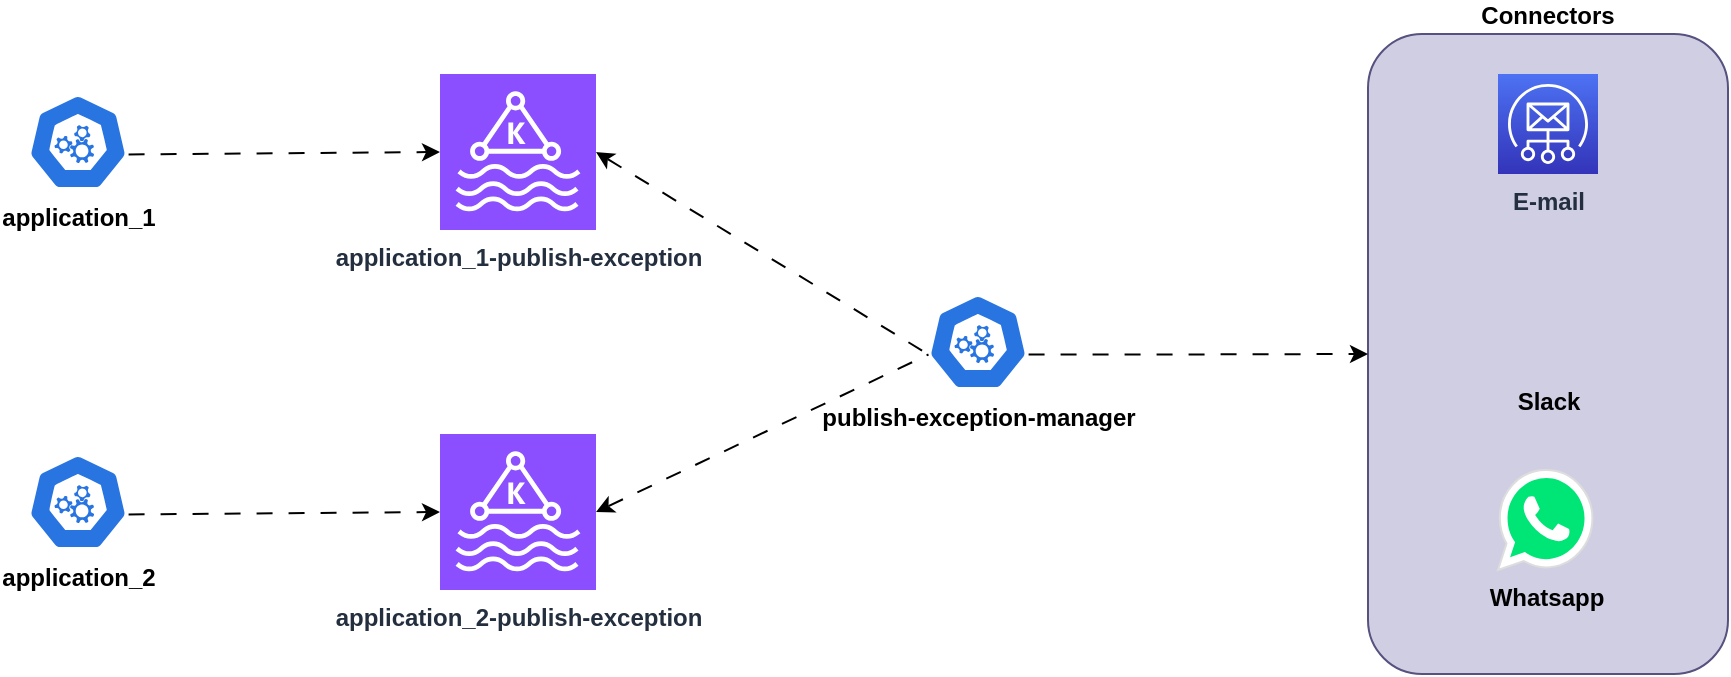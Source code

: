 <mxfile version="24.3.1" type="github" pages="2">
  <diagram name="Macro" id="V7DzdgLzhIBd9XV0cjSh">
    <mxGraphModel dx="1591" dy="797" grid="1" gridSize="10" guides="1" tooltips="1" connect="1" arrows="1" fold="1" page="1" pageScale="1" pageWidth="827" pageHeight="1169" math="0" shadow="0">
      <root>
        <mxCell id="0" />
        <mxCell id="1" parent="0" />
        <mxCell id="6OH7W8XfdVQtPzr5UYNn-14" value="Connectors" style="rounded=1;whiteSpace=wrap;html=1;labelPosition=center;verticalLabelPosition=top;align=center;verticalAlign=bottom;fontStyle=1;fillColor=#d0cee2;strokeColor=#56517e;" vertex="1" parent="1">
          <mxGeometry x="800" y="50" width="180" height="320" as="geometry" />
        </mxCell>
        <mxCell id="6OH7W8XfdVQtPzr5UYNn-1" value="application_1" style="aspect=fixed;sketch=0;html=1;dashed=0;whitespace=wrap;fillColor=#2875E2;strokeColor=#ffffff;points=[[0.005,0.63,0],[0.1,0.2,0],[0.9,0.2,0],[0.5,0,0],[0.995,0.63,0],[0.72,0.99,0],[0.5,1,0],[0.28,0.99,0]];shape=mxgraph.kubernetes.icon2;prIcon=api;labelPosition=center;verticalLabelPosition=bottom;align=center;verticalAlign=top;fontStyle=1" vertex="1" parent="1">
          <mxGeometry x="130" y="80" width="50" height="48" as="geometry" />
        </mxCell>
        <mxCell id="6OH7W8XfdVQtPzr5UYNn-4" style="rounded=0;orthogonalLoop=1;jettySize=auto;html=1;exitX=1;exitY=0.5;exitDx=0;exitDy=0;exitPerimeter=0;entryX=0.005;entryY=0.63;entryDx=0;entryDy=0;entryPerimeter=0;startArrow=classic;startFill=1;endArrow=none;endFill=0;flowAnimation=1;" edge="1" parent="1" source="6OH7W8XfdVQtPzr5UYNn-2" target="6OH7W8XfdVQtPzr5UYNn-5">
          <mxGeometry relative="1" as="geometry">
            <mxPoint x="570" y="190" as="targetPoint" />
          </mxGeometry>
        </mxCell>
        <mxCell id="6OH7W8XfdVQtPzr5UYNn-2" value="application_1-publish-exception" style="sketch=0;points=[[0,0,0],[0.25,0,0],[0.5,0,0],[0.75,0,0],[1,0,0],[0,1,0],[0.25,1,0],[0.5,1,0],[0.75,1,0],[1,1,0],[0,0.25,0],[0,0.5,0],[0,0.75,0],[1,0.25,0],[1,0.5,0],[1,0.75,0]];outlineConnect=0;fontColor=#232F3E;fillColor=#8C4FFF;strokeColor=#ffffff;dashed=0;verticalLabelPosition=bottom;verticalAlign=top;align=center;html=1;fontSize=12;fontStyle=1;aspect=fixed;shape=mxgraph.aws4.resourceIcon;resIcon=mxgraph.aws4.managed_streaming_for_kafka;" vertex="1" parent="1">
          <mxGeometry x="336" y="70" width="78" height="78" as="geometry" />
        </mxCell>
        <mxCell id="6OH7W8XfdVQtPzr5UYNn-3" style="rounded=0;orthogonalLoop=1;jettySize=auto;html=1;exitX=0.995;exitY=0.63;exitDx=0;exitDy=0;exitPerimeter=0;entryX=0;entryY=0.5;entryDx=0;entryDy=0;entryPerimeter=0;flowAnimation=1;" edge="1" parent="1" source="6OH7W8XfdVQtPzr5UYNn-1" target="6OH7W8XfdVQtPzr5UYNn-2">
          <mxGeometry relative="1" as="geometry">
            <mxPoint x="320" y="184" as="targetPoint" />
          </mxGeometry>
        </mxCell>
        <mxCell id="6OH7W8XfdVQtPzr5UYNn-19" style="edgeStyle=orthogonalEdgeStyle;rounded=0;orthogonalLoop=1;jettySize=auto;html=1;exitX=0.995;exitY=0.63;exitDx=0;exitDy=0;exitPerimeter=0;entryX=0;entryY=0.5;entryDx=0;entryDy=0;flowAnimation=1;" edge="1" parent="1" source="6OH7W8XfdVQtPzr5UYNn-5" target="6OH7W8XfdVQtPzr5UYNn-14">
          <mxGeometry relative="1" as="geometry" />
        </mxCell>
        <UserObject label="publish-exception-manager" link="data:page/id,mOQPgDvz9a8DPxQpEeiZ" id="6OH7W8XfdVQtPzr5UYNn-5">
          <mxCell style="aspect=fixed;sketch=0;html=1;dashed=0;whitespace=wrap;fillColor=#2875E2;strokeColor=#ffffff;points=[[0.005,0.63,0],[0.1,0.2,0],[0.9,0.2,0],[0.5,0,0],[0.995,0.63,0],[0.72,0.99,0],[0.5,1,0],[0.28,0.99,0]];shape=mxgraph.kubernetes.icon2;prIcon=api;labelPosition=center;verticalLabelPosition=bottom;align=center;verticalAlign=top;fontStyle=1" vertex="1" parent="1">
            <mxGeometry x="580" y="180" width="50" height="48" as="geometry" />
          </mxCell>
        </UserObject>
        <mxCell id="6OH7W8XfdVQtPzr5UYNn-8" value="application_2" style="aspect=fixed;sketch=0;html=1;dashed=0;whitespace=wrap;fillColor=#2875E2;strokeColor=#ffffff;points=[[0.005,0.63,0],[0.1,0.2,0],[0.9,0.2,0],[0.5,0,0],[0.995,0.63,0],[0.72,0.99,0],[0.5,1,0],[0.28,0.99,0]];shape=mxgraph.kubernetes.icon2;prIcon=api;labelPosition=center;verticalLabelPosition=bottom;align=center;verticalAlign=top;fontStyle=1" vertex="1" parent="1">
          <mxGeometry x="130" y="260" width="50" height="48" as="geometry" />
        </mxCell>
        <mxCell id="6OH7W8XfdVQtPzr5UYNn-9" value="application_2-publish-exception" style="sketch=0;points=[[0,0,0],[0.25,0,0],[0.5,0,0],[0.75,0,0],[1,0,0],[0,1,0],[0.25,1,0],[0.5,1,0],[0.75,1,0],[1,1,0],[0,0.25,0],[0,0.5,0],[0,0.75,0],[1,0.25,0],[1,0.5,0],[1,0.75,0]];outlineConnect=0;fontColor=#232F3E;fillColor=#8C4FFF;strokeColor=#ffffff;dashed=0;verticalLabelPosition=bottom;verticalAlign=top;align=center;html=1;fontSize=12;fontStyle=1;aspect=fixed;shape=mxgraph.aws4.resourceIcon;resIcon=mxgraph.aws4.managed_streaming_for_kafka;" vertex="1" parent="1">
          <mxGeometry x="336" y="250" width="78" height="78" as="geometry" />
        </mxCell>
        <mxCell id="6OH7W8XfdVQtPzr5UYNn-10" style="rounded=0;orthogonalLoop=1;jettySize=auto;html=1;exitX=0.995;exitY=0.63;exitDx=0;exitDy=0;exitPerimeter=0;entryX=0;entryY=0.5;entryDx=0;entryDy=0;entryPerimeter=0;flowAnimation=1;" edge="1" parent="1" source="6OH7W8XfdVQtPzr5UYNn-8" target="6OH7W8XfdVQtPzr5UYNn-9">
          <mxGeometry relative="1" as="geometry">
            <mxPoint x="320" y="364" as="targetPoint" />
          </mxGeometry>
        </mxCell>
        <mxCell id="6OH7W8XfdVQtPzr5UYNn-11" style="rounded=0;orthogonalLoop=1;jettySize=auto;html=1;entryX=0.005;entryY=0.63;entryDx=0;entryDy=0;entryPerimeter=0;exitX=1;exitY=0.5;exitDx=0;exitDy=0;exitPerimeter=0;startArrow=classic;startFill=1;endArrow=none;endFill=0;flowAnimation=1;" edge="1" parent="1" source="6OH7W8XfdVQtPzr5UYNn-9" target="6OH7W8XfdVQtPzr5UYNn-5">
          <mxGeometry relative="1" as="geometry" />
        </mxCell>
        <mxCell id="6OH7W8XfdVQtPzr5UYNn-12" value="E-mail" style="sketch=0;points=[[0,0,0],[0.25,0,0],[0.5,0,0],[0.75,0,0],[1,0,0],[0,1,0],[0.25,1,0],[0.5,1,0],[0.75,1,0],[1,1,0],[0,0.25,0],[0,0.5,0],[0,0.75,0],[1,0.25,0],[1,0.5,0],[1,0.75,0]];outlineConnect=0;fontColor=#232F3E;gradientColor=#4D72F3;gradientDirection=north;fillColor=#3334B9;strokeColor=#ffffff;dashed=0;verticalLabelPosition=bottom;verticalAlign=top;align=center;html=1;fontSize=12;fontStyle=1;aspect=fixed;shape=mxgraph.aws4.resourceIcon;resIcon=mxgraph.aws4.simple_email_service;labelBackgroundColor=none;" vertex="1" parent="1">
          <mxGeometry x="865" y="70" width="50" height="50" as="geometry" />
        </mxCell>
        <mxCell id="6OH7W8XfdVQtPzr5UYNn-16" value="Slack" style="shape=image;html=1;verticalAlign=top;verticalLabelPosition=bottom;labelBackgroundColor=none;imageAspect=0;aspect=fixed;image=https://cdn2.iconfinder.com/data/icons/social-media-2285/512/1_Slack_colored_svg-128.png;fontStyle=1" vertex="1" parent="1">
          <mxGeometry x="865" y="170" width="50" height="50" as="geometry" />
        </mxCell>
        <mxCell id="6OH7W8XfdVQtPzr5UYNn-18" value="Whatsapp" style="dashed=0;outlineConnect=0;html=1;align=center;labelPosition=center;verticalLabelPosition=bottom;verticalAlign=top;shape=mxgraph.weblogos.whatsapp;fillColor=#00E676;strokeColor=#dddddd;labelBackgroundColor=none;fontStyle=1" vertex="1" parent="1">
          <mxGeometry x="865" y="268" width="47.2" height="50" as="geometry" />
        </mxCell>
      </root>
    </mxGraphModel>
  </diagram>
  <diagram id="mOQPgDvz9a8DPxQpEeiZ" name="Manager">
    <mxGraphModel dx="1857" dy="930" grid="1" gridSize="10" guides="1" tooltips="1" connect="1" arrows="1" fold="1" page="1" pageScale="1" pageWidth="827" pageHeight="1169" math="0" shadow="0">
      <root>
        <mxCell id="0" />
        <mxCell id="1" parent="0" />
        <mxCell id="5sOA5gd1idPIIyq4ogjT-21" value="Exceptions topics" style="rounded=1;whiteSpace=wrap;html=1;fontFamily=Helvetica;fontSize=15;labelBackgroundColor=none;fillColor=#e1d5e7;strokeColor=#9673a6;labelPosition=center;verticalLabelPosition=top;align=center;verticalAlign=bottom;fontStyle=1" vertex="1" parent="1">
          <mxGeometry x="140" y="527.6" width="200" height="256.8" as="geometry" />
        </mxCell>
        <mxCell id="v8UnaKEYy9WV-4e8yAo4-5" style="edgeStyle=orthogonalEdgeStyle;rounded=0;orthogonalLoop=1;jettySize=auto;html=1;exitX=0.995;exitY=0.63;exitDx=0;exitDy=0;exitPerimeter=0;entryX=0;entryY=0.5;entryDx=0;entryDy=0;strokeColor=default;align=center;verticalAlign=middle;fontFamily=Helvetica;fontSize=11;fontColor=default;labelBackgroundColor=default;endArrow=classic;flowAnimation=1;" edge="1" parent="1" source="gi6lmelZhgDVMPiIawq--1" target="v8UnaKEYy9WV-4e8yAo4-1">
          <mxGeometry relative="1" as="geometry" />
        </mxCell>
        <UserObject label="publish-exception-manager" id="gi6lmelZhgDVMPiIawq--1">
          <mxCell style="aspect=fixed;sketch=0;html=1;dashed=0;whitespace=wrap;fillColor=#2875E2;strokeColor=#ffffff;points=[[0.005,0.63,0],[0.1,0.2,0],[0.9,0.2,0],[0.5,0,0],[0.995,0.63,0],[0.72,0.99,0],[0.5,1,0],[0.28,0.99,0]];shape=mxgraph.kubernetes.icon2;prIcon=api;labelPosition=center;verticalLabelPosition=bottom;align=center;verticalAlign=top;fontStyle=1;fontSize=15;" vertex="1" parent="1">
            <mxGeometry x="570" y="589.2" width="110" height="105.6" as="geometry" />
          </mxCell>
        </UserObject>
        <mxCell id="v8UnaKEYy9WV-4e8yAo4-1" value="Connectors" style="rounded=1;whiteSpace=wrap;html=1;labelPosition=center;verticalLabelPosition=top;align=center;verticalAlign=bottom;fontStyle=1;fillColor=#d0cee2;strokeColor=#56517e;fontSize=15;" vertex="1" parent="1">
          <mxGeometry x="900" y="496" width="180" height="320" as="geometry" />
        </mxCell>
        <mxCell id="v8UnaKEYy9WV-4e8yAo4-2" value="E-mail" style="sketch=0;points=[[0,0,0],[0.25,0,0],[0.5,0,0],[0.75,0,0],[1,0,0],[0,1,0],[0.25,1,0],[0.5,1,0],[0.75,1,0],[1,1,0],[0,0.25,0],[0,0.5,0],[0,0.75,0],[1,0.25,0],[1,0.5,0],[1,0.75,0]];outlineConnect=0;fontColor=#232F3E;gradientColor=#4D72F3;gradientDirection=north;fillColor=#3334B9;strokeColor=#ffffff;dashed=0;verticalLabelPosition=bottom;verticalAlign=top;align=center;html=1;fontSize=12;fontStyle=1;aspect=fixed;shape=mxgraph.aws4.resourceIcon;resIcon=mxgraph.aws4.simple_email_service;labelBackgroundColor=none;" vertex="1" parent="1">
          <mxGeometry x="965" y="516" width="50" height="50" as="geometry" />
        </mxCell>
        <mxCell id="v8UnaKEYy9WV-4e8yAo4-3" value="Slack" style="shape=image;html=1;verticalAlign=top;verticalLabelPosition=bottom;labelBackgroundColor=none;imageAspect=0;aspect=fixed;image=https://cdn2.iconfinder.com/data/icons/social-media-2285/512/1_Slack_colored_svg-128.png;fontStyle=1" vertex="1" parent="1">
          <mxGeometry x="965" y="616" width="50" height="50" as="geometry" />
        </mxCell>
        <mxCell id="v8UnaKEYy9WV-4e8yAo4-4" value="Whatsapp" style="dashed=0;outlineConnect=0;html=1;align=center;labelPosition=center;verticalLabelPosition=bottom;verticalAlign=top;shape=mxgraph.weblogos.whatsapp;fillColor=#00E676;strokeColor=#dddddd;labelBackgroundColor=none;fontStyle=1" vertex="1" parent="1">
          <mxGeometry x="965" y="714" width="47.2" height="50" as="geometry" />
        </mxCell>
        <mxCell id="v8UnaKEYy9WV-4e8yAo4-6" style="edgeStyle=none;rounded=0;orthogonalLoop=1;jettySize=auto;html=1;exitX=0.5;exitY=1;exitDx=0;exitDy=0;entryX=0.5;entryY=0;entryDx=0;entryDy=0;entryPerimeter=0;strokeColor=default;align=center;verticalAlign=middle;fontFamily=Helvetica;fontSize=11;fontColor=default;labelBackgroundColor=default;endArrow=none;startArrow=classic;startFill=1;endFill=0;flowAnimation=1;" edge="1" parent="1" source="d78MfXPuP3HIufyHJjdj-17" target="gi6lmelZhgDVMPiIawq--1">
          <mxGeometry relative="1" as="geometry" />
        </mxCell>
        <mxCell id="5sOA5gd1idPIIyq4ogjT-1" value="application_1-publish-exception" style="sketch=0;points=[[0,0,0],[0.25,0,0],[0.5,0,0],[0.75,0,0],[1,0,0],[0,1,0],[0.25,1,0],[0.5,1,0],[0.75,1,0],[1,1,0],[0,0.25,0],[0,0.5,0],[0,0.75,0],[1,0.25,0],[1,0.5,0],[1,0.75,0]];outlineConnect=0;fontColor=#232F3E;fillColor=#8C4FFF;strokeColor=#ffffff;dashed=0;verticalLabelPosition=bottom;verticalAlign=top;align=center;html=1;fontSize=12;fontStyle=1;aspect=fixed;shape=mxgraph.aws4.resourceIcon;resIcon=mxgraph.aws4.managed_streaming_for_kafka;" vertex="1" parent="1">
          <mxGeometry x="201" y="548" width="78" height="78" as="geometry" />
        </mxCell>
        <mxCell id="5sOA5gd1idPIIyq4ogjT-2" value="application_2-publish-exception" style="sketch=0;points=[[0,0,0],[0.25,0,0],[0.5,0,0],[0.75,0,0],[1,0,0],[0,1,0],[0.25,1,0],[0.5,1,0],[0.75,1,0],[1,1,0],[0,0.25,0],[0,0.5,0],[0,0.75,0],[1,0.25,0],[1,0.5,0],[1,0.75,0]];outlineConnect=0;fontColor=#232F3E;fillColor=#8C4FFF;strokeColor=#ffffff;dashed=0;verticalLabelPosition=bottom;verticalAlign=top;align=center;html=1;fontSize=12;fontStyle=1;aspect=fixed;shape=mxgraph.aws4.resourceIcon;resIcon=mxgraph.aws4.managed_streaming_for_kafka;" vertex="1" parent="1">
          <mxGeometry x="201" y="658" width="78" height="78" as="geometry" />
        </mxCell>
        <mxCell id="5sOA5gd1idPIIyq4ogjT-3" value="" style="group;fontSize=15;" vertex="1" connectable="0" parent="1">
          <mxGeometry x="425" y="26" width="400" height="430" as="geometry" />
        </mxCell>
        <mxCell id="d78MfXPuP3HIufyHJjdj-17" value="Configs" style="rounded=1;whiteSpace=wrap;html=1;fontFamily=Helvetica;fontSize=15;labelBackgroundColor=none;fillColor=#fff2cc;strokeColor=#d6b656;labelPosition=center;verticalLabelPosition=top;align=center;verticalAlign=bottom;fontStyle=1" vertex="1" parent="5sOA5gd1idPIIyq4ogjT-3">
          <mxGeometry width="400" height="430" as="geometry" />
        </mxCell>
        <mxCell id="d78MfXPuP3HIufyHJjdj-7" style="rounded=0;orthogonalLoop=1;jettySize=auto;html=1;entryX=0;entryY=0.5;entryDx=0;entryDy=0;exitX=1;exitY=0.11;exitDx=0;exitDy=0;exitPerimeter=0;" edge="1" parent="5sOA5gd1idPIIyq4ogjT-3" source="vn9SD8QucBlFAOXTug7o-2" target="d78MfXPuP3HIufyHJjdj-5">
          <mxGeometry relative="1" as="geometry" />
        </mxCell>
        <mxCell id="vn9SD8QucBlFAOXTug7o-2" value="application_1-config-rules" style="outlineConnect=0;dashed=0;verticalLabelPosition=bottom;verticalAlign=top;align=center;html=1;shape=mxgraph.aws3.config_rule;fillColor=#759C3E;gradientColor=none;fontStyle=1" vertex="1" parent="5sOA5gd1idPIIyq4ogjT-3">
          <mxGeometry x="60" y="70" width="55.5" height="72" as="geometry" />
        </mxCell>
        <mxCell id="d78MfXPuP3HIufyHJjdj-4" value="Alerts" style="shape=tape;whiteSpace=wrap;html=1;size=0.2;aspect=fixed;fillColor=#fad9d5;strokeColor=#ae4132;fontStyle=1" vertex="1" parent="5sOA5gd1idPIIyq4ogjT-3">
          <mxGeometry x="250" y="61" width="120" height="70" as="geometry" />
        </mxCell>
        <mxCell id="d78MfXPuP3HIufyHJjdj-5" value="Topic" style="shape=document;whiteSpace=wrap;html=1;boundedLbl=1;aspect=fixed;fillColor=#d0cee2;strokeColor=#56517e;fontStyle=1" vertex="1" parent="5sOA5gd1idPIIyq4ogjT-3">
          <mxGeometry x="250" y="21" width="120" height="50" as="geometry" />
        </mxCell>
        <mxCell id="d78MfXPuP3HIufyHJjdj-6" value="Connectors" style="shape=tape;whiteSpace=wrap;html=1;size=0.2;aspect=fixed;fillColor=#fad7ac;strokeColor=#b46504;fontStyle=1" vertex="1" parent="5sOA5gd1idPIIyq4ogjT-3">
          <mxGeometry x="250" y="121" width="120" height="70" as="geometry" />
        </mxCell>
        <mxCell id="d78MfXPuP3HIufyHJjdj-8" style="rounded=0;orthogonalLoop=1;jettySize=auto;html=1;exitX=1;exitY=0.5;exitDx=0;exitDy=0;exitPerimeter=0;entryX=0;entryY=0.5;entryDx=0;entryDy=0;entryPerimeter=0;" edge="1" parent="5sOA5gd1idPIIyq4ogjT-3" source="vn9SD8QucBlFAOXTug7o-2" target="d78MfXPuP3HIufyHJjdj-4">
          <mxGeometry relative="1" as="geometry" />
        </mxCell>
        <mxCell id="d78MfXPuP3HIufyHJjdj-9" style="edgeStyle=none;rounded=0;orthogonalLoop=1;jettySize=auto;html=1;exitX=1;exitY=1;exitDx=0;exitDy=0;exitPerimeter=0;entryX=0;entryY=0.5;entryDx=0;entryDy=0;entryPerimeter=0;strokeColor=default;align=center;verticalAlign=middle;fontFamily=Helvetica;fontSize=11;fontColor=default;labelBackgroundColor=default;endArrow=classic;" edge="1" parent="5sOA5gd1idPIIyq4ogjT-3" source="vn9SD8QucBlFAOXTug7o-2" target="d78MfXPuP3HIufyHJjdj-6">
          <mxGeometry relative="1" as="geometry" />
        </mxCell>
        <mxCell id="d78MfXPuP3HIufyHJjdj-10" style="rounded=0;orthogonalLoop=1;jettySize=auto;html=1;entryX=0;entryY=0.5;entryDx=0;entryDy=0;exitX=1;exitY=0.11;exitDx=0;exitDy=0;exitPerimeter=0;" edge="1" parent="5sOA5gd1idPIIyq4ogjT-3" source="d78MfXPuP3HIufyHJjdj-11" target="d78MfXPuP3HIufyHJjdj-13">
          <mxGeometry relative="1" as="geometry" />
        </mxCell>
        <mxCell id="d78MfXPuP3HIufyHJjdj-11" value="application_2-config-rules" style="outlineConnect=0;dashed=0;verticalLabelPosition=bottom;verticalAlign=top;align=center;html=1;shape=mxgraph.aws3.config_rule;fillColor=#759C3E;gradientColor=none;fontStyle=1" vertex="1" parent="5sOA5gd1idPIIyq4ogjT-3">
          <mxGeometry x="60" y="299" width="55.5" height="72" as="geometry" />
        </mxCell>
        <mxCell id="d78MfXPuP3HIufyHJjdj-12" value="Alerts" style="shape=tape;whiteSpace=wrap;html=1;size=0.2;aspect=fixed;fillColor=#fad9d5;strokeColor=#ae4132;fontStyle=1" vertex="1" parent="5sOA5gd1idPIIyq4ogjT-3">
          <mxGeometry x="250" y="290" width="120" height="70" as="geometry" />
        </mxCell>
        <mxCell id="d78MfXPuP3HIufyHJjdj-13" value="Topic" style="shape=document;whiteSpace=wrap;html=1;boundedLbl=1;aspect=fixed;fillColor=#d0cee2;strokeColor=#56517e;fontStyle=1" vertex="1" parent="5sOA5gd1idPIIyq4ogjT-3">
          <mxGeometry x="250" y="250" width="120" height="50" as="geometry" />
        </mxCell>
        <mxCell id="d78MfXPuP3HIufyHJjdj-14" value="Connectors" style="shape=tape;whiteSpace=wrap;html=1;size=0.2;aspect=fixed;fillColor=#fad7ac;strokeColor=#b46504;fontStyle=1" vertex="1" parent="5sOA5gd1idPIIyq4ogjT-3">
          <mxGeometry x="250" y="350" width="120" height="70" as="geometry" />
        </mxCell>
        <mxCell id="d78MfXPuP3HIufyHJjdj-15" style="rounded=0;orthogonalLoop=1;jettySize=auto;html=1;exitX=1;exitY=0.5;exitDx=0;exitDy=0;exitPerimeter=0;entryX=0;entryY=0.5;entryDx=0;entryDy=0;entryPerimeter=0;" edge="1" parent="5sOA5gd1idPIIyq4ogjT-3" source="d78MfXPuP3HIufyHJjdj-11" target="d78MfXPuP3HIufyHJjdj-12">
          <mxGeometry relative="1" as="geometry" />
        </mxCell>
        <mxCell id="d78MfXPuP3HIufyHJjdj-16" style="edgeStyle=none;rounded=0;orthogonalLoop=1;jettySize=auto;html=1;exitX=1;exitY=1;exitDx=0;exitDy=0;exitPerimeter=0;entryX=0;entryY=0.5;entryDx=0;entryDy=0;entryPerimeter=0;strokeColor=default;align=center;verticalAlign=middle;fontFamily=Helvetica;fontSize=11;fontColor=default;labelBackgroundColor=default;endArrow=classic;" edge="1" parent="5sOA5gd1idPIIyq4ogjT-3" source="d78MfXPuP3HIufyHJjdj-11" target="d78MfXPuP3HIufyHJjdj-14">
          <mxGeometry relative="1" as="geometry" />
        </mxCell>
        <mxCell id="vJm2Hvg0PjwsrtIm3g5F-1" style="edgeStyle=none;rounded=0;orthogonalLoop=1;jettySize=auto;html=1;exitX=1;exitY=0.5;exitDx=0;exitDy=0;entryX=0.005;entryY=0.63;entryDx=0;entryDy=0;entryPerimeter=0;strokeColor=default;align=center;verticalAlign=middle;fontFamily=Helvetica;fontSize=11;fontColor=default;labelBackgroundColor=default;endArrow=none;startArrow=classic;startFill=1;endFill=0;flowAnimation=1;" edge="1" parent="1" source="5sOA5gd1idPIIyq4ogjT-21" target="gi6lmelZhgDVMPiIawq--1">
          <mxGeometry relative="1" as="geometry">
            <mxPoint x="635" y="466" as="sourcePoint" />
            <mxPoint x="635" y="599" as="targetPoint" />
          </mxGeometry>
        </mxCell>
      </root>
    </mxGraphModel>
  </diagram>
</mxfile>
